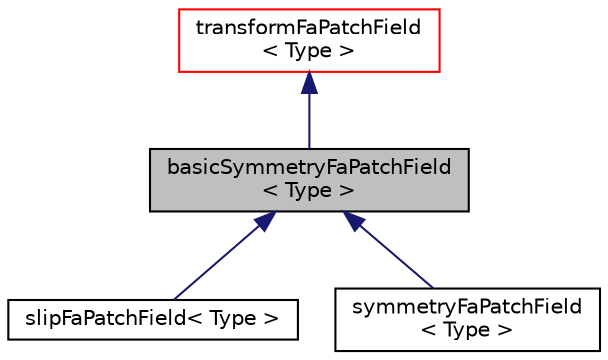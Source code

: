 digraph "basicSymmetryFaPatchField&lt; Type &gt;"
{
  bgcolor="transparent";
  edge [fontname="Helvetica",fontsize="10",labelfontname="Helvetica",labelfontsize="10"];
  node [fontname="Helvetica",fontsize="10",shape=record];
  Node1 [label="basicSymmetryFaPatchField\l\< Type \>",height=0.2,width=0.4,color="black", fillcolor="grey75", style="filled" fontcolor="black"];
  Node2 -> Node1 [dir="back",color="midnightblue",fontsize="10",style="solid",fontname="Helvetica"];
  Node2 [label="transformFaPatchField\l\< Type \>",height=0.2,width=0.4,color="red",URL="$classFoam_1_1transformFaPatchField.html",tooltip="Author Zeljko Tukovic, FMENA Hrvoje Jasak, Wikki Ltd. "];
  Node1 -> Node3 [dir="back",color="midnightblue",fontsize="10",style="solid",fontname="Helvetica"];
  Node3 [label="slipFaPatchField\< Type \>",height=0.2,width=0.4,color="black",URL="$classFoam_1_1slipFaPatchField.html",tooltip="Foam::slipFaPatchField. "];
  Node1 -> Node4 [dir="back",color="midnightblue",fontsize="10",style="solid",fontname="Helvetica"];
  Node4 [label="symmetryFaPatchField\l\< Type \>",height=0.2,width=0.4,color="black",URL="$classFoam_1_1symmetryFaPatchField.html",tooltip="Foam::symmetryFaPatchField. "];
}
